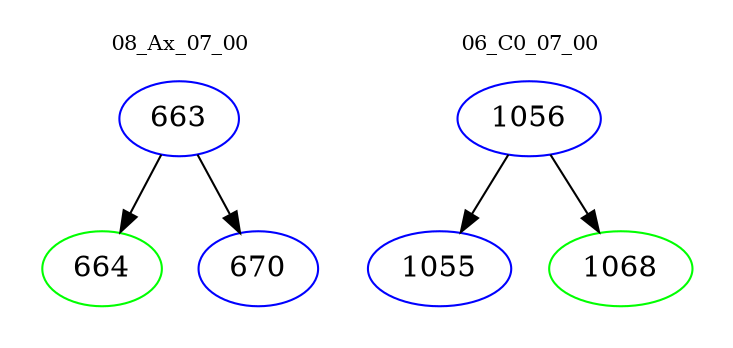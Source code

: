 digraph{
subgraph cluster_0 {
color = white
label = "08_Ax_07_00";
fontsize=10;
T0_663 [label="663", color="blue"]
T0_663 -> T0_664 [color="black"]
T0_664 [label="664", color="green"]
T0_663 -> T0_670 [color="black"]
T0_670 [label="670", color="blue"]
}
subgraph cluster_1 {
color = white
label = "06_C0_07_00";
fontsize=10;
T1_1056 [label="1056", color="blue"]
T1_1056 -> T1_1055 [color="black"]
T1_1055 [label="1055", color="blue"]
T1_1056 -> T1_1068 [color="black"]
T1_1068 [label="1068", color="green"]
}
}
